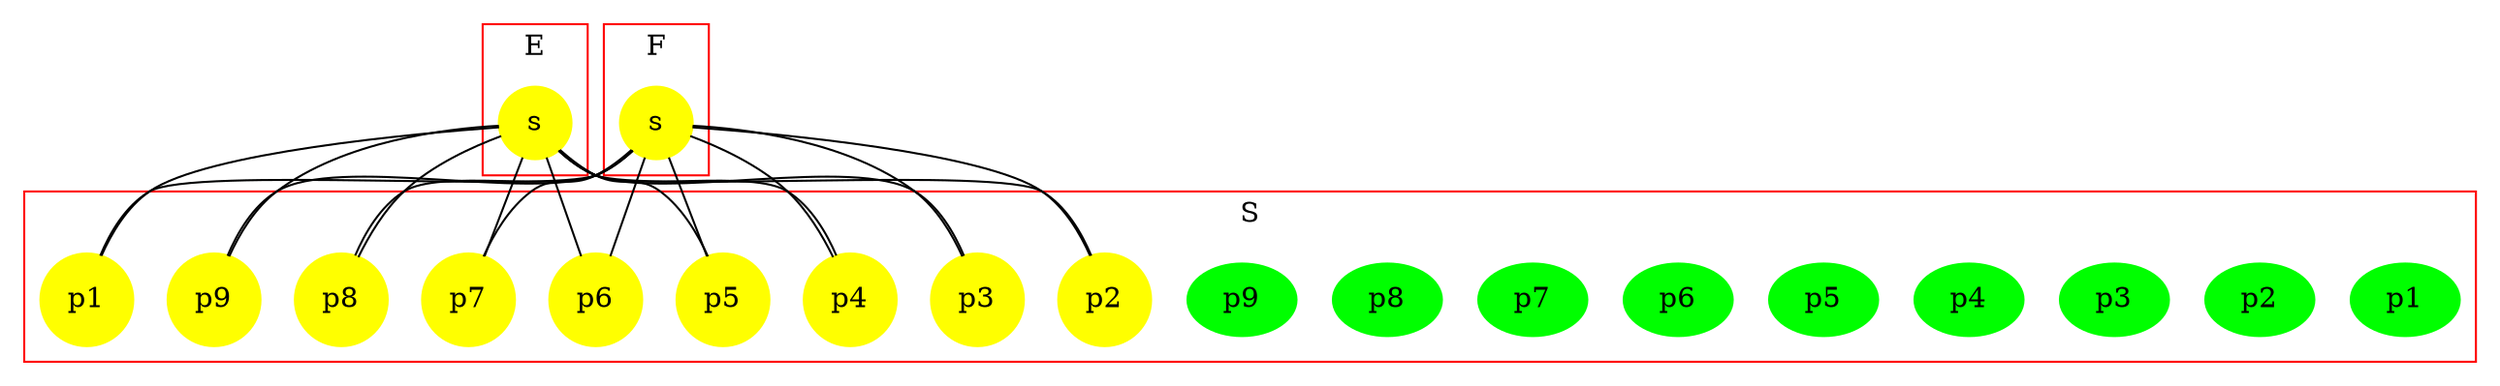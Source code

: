 #This file has been computed by KaSa: a Static Analyzer for Kappa (Kappa Static Analyzer (DomainBased-3014-g7f694d7))
#Download sources/binaries at https://github.com/Kappa-Dev/KaSim
#
#Analysis launched at 2017/04/26 14:53:46 (GMT+2) on wf173.di.ens.fr
#Command line is: KaSa e9.ka --print-efficiency --compute-symmetries
#
#This file contains the description of the contact map in dot.
#Please use graphviz (http://www.graphviz.org) or OmniGraffle to export it to a PDF
#
graph G{ 
subgraph cluster0 {
   0.0 [style = filled label = "s" shape =circle color = yellow size = "5"]
label =  "E";  shape = rectangle; color = red
} ; 
subgraph cluster1 {
   1.0 [style = filled label = "s" shape =circle color = yellow size = "5"]
label =  "F";  shape = rectangle; color = red
} ; 
subgraph cluster2 {
   2.0 [style = filled label = "p1" shape =ellipse color = green size = "5"]
   2.1 [style = filled label = "p2" shape =ellipse color = green size = "5"]
   2.2 [style = filled label = "p3" shape =ellipse color = green size = "5"]
   2.3 [style = filled label = "p4" shape =ellipse color = green size = "5"]
   2.4 [style = filled label = "p5" shape =ellipse color = green size = "5"]
   2.5 [style = filled label = "p6" shape =ellipse color = green size = "5"]
   2.6 [style = filled label = "p7" shape =ellipse color = green size = "5"]
   2.7 [style = filled label = "p8" shape =ellipse color = green size = "5"]
   2.8 [style = filled label = "p9" shape =ellipse color = green size = "5"]
   2.9 [style = filled label = "p1" shape =circle color = yellow size = "5"]
   2.10 [style = filled label = "p2" shape =circle color = yellow size = "5"]
   2.11 [style = filled label = "p3" shape =circle color = yellow size = "5"]
   2.12 [style = filled label = "p4" shape =circle color = yellow size = "5"]
   2.13 [style = filled label = "p5" shape =circle color = yellow size = "5"]
   2.14 [style = filled label = "p6" shape =circle color = yellow size = "5"]
   2.15 [style = filled label = "p7" shape =circle color = yellow size = "5"]
   2.16 [style = filled label = "p8" shape =circle color = yellow size = "5"]
   2.17 [style = filled label = "p9" shape =circle color = yellow size = "5"]
label =  "S";  shape = rectangle; color = red
} ; 
0.0 -- 2.9
0.0 -- 2.10
0.0 -- 2.11
0.0 -- 2.12
0.0 -- 2.13
0.0 -- 2.14
0.0 -- 2.15
0.0 -- 2.16
0.0 -- 2.17
1.0 -- 2.9
1.0 -- 2.10
1.0 -- 2.11
1.0 -- 2.12
1.0 -- 2.13
1.0 -- 2.14
1.0 -- 2.15
1.0 -- 2.16
1.0 -- 2.17
}

